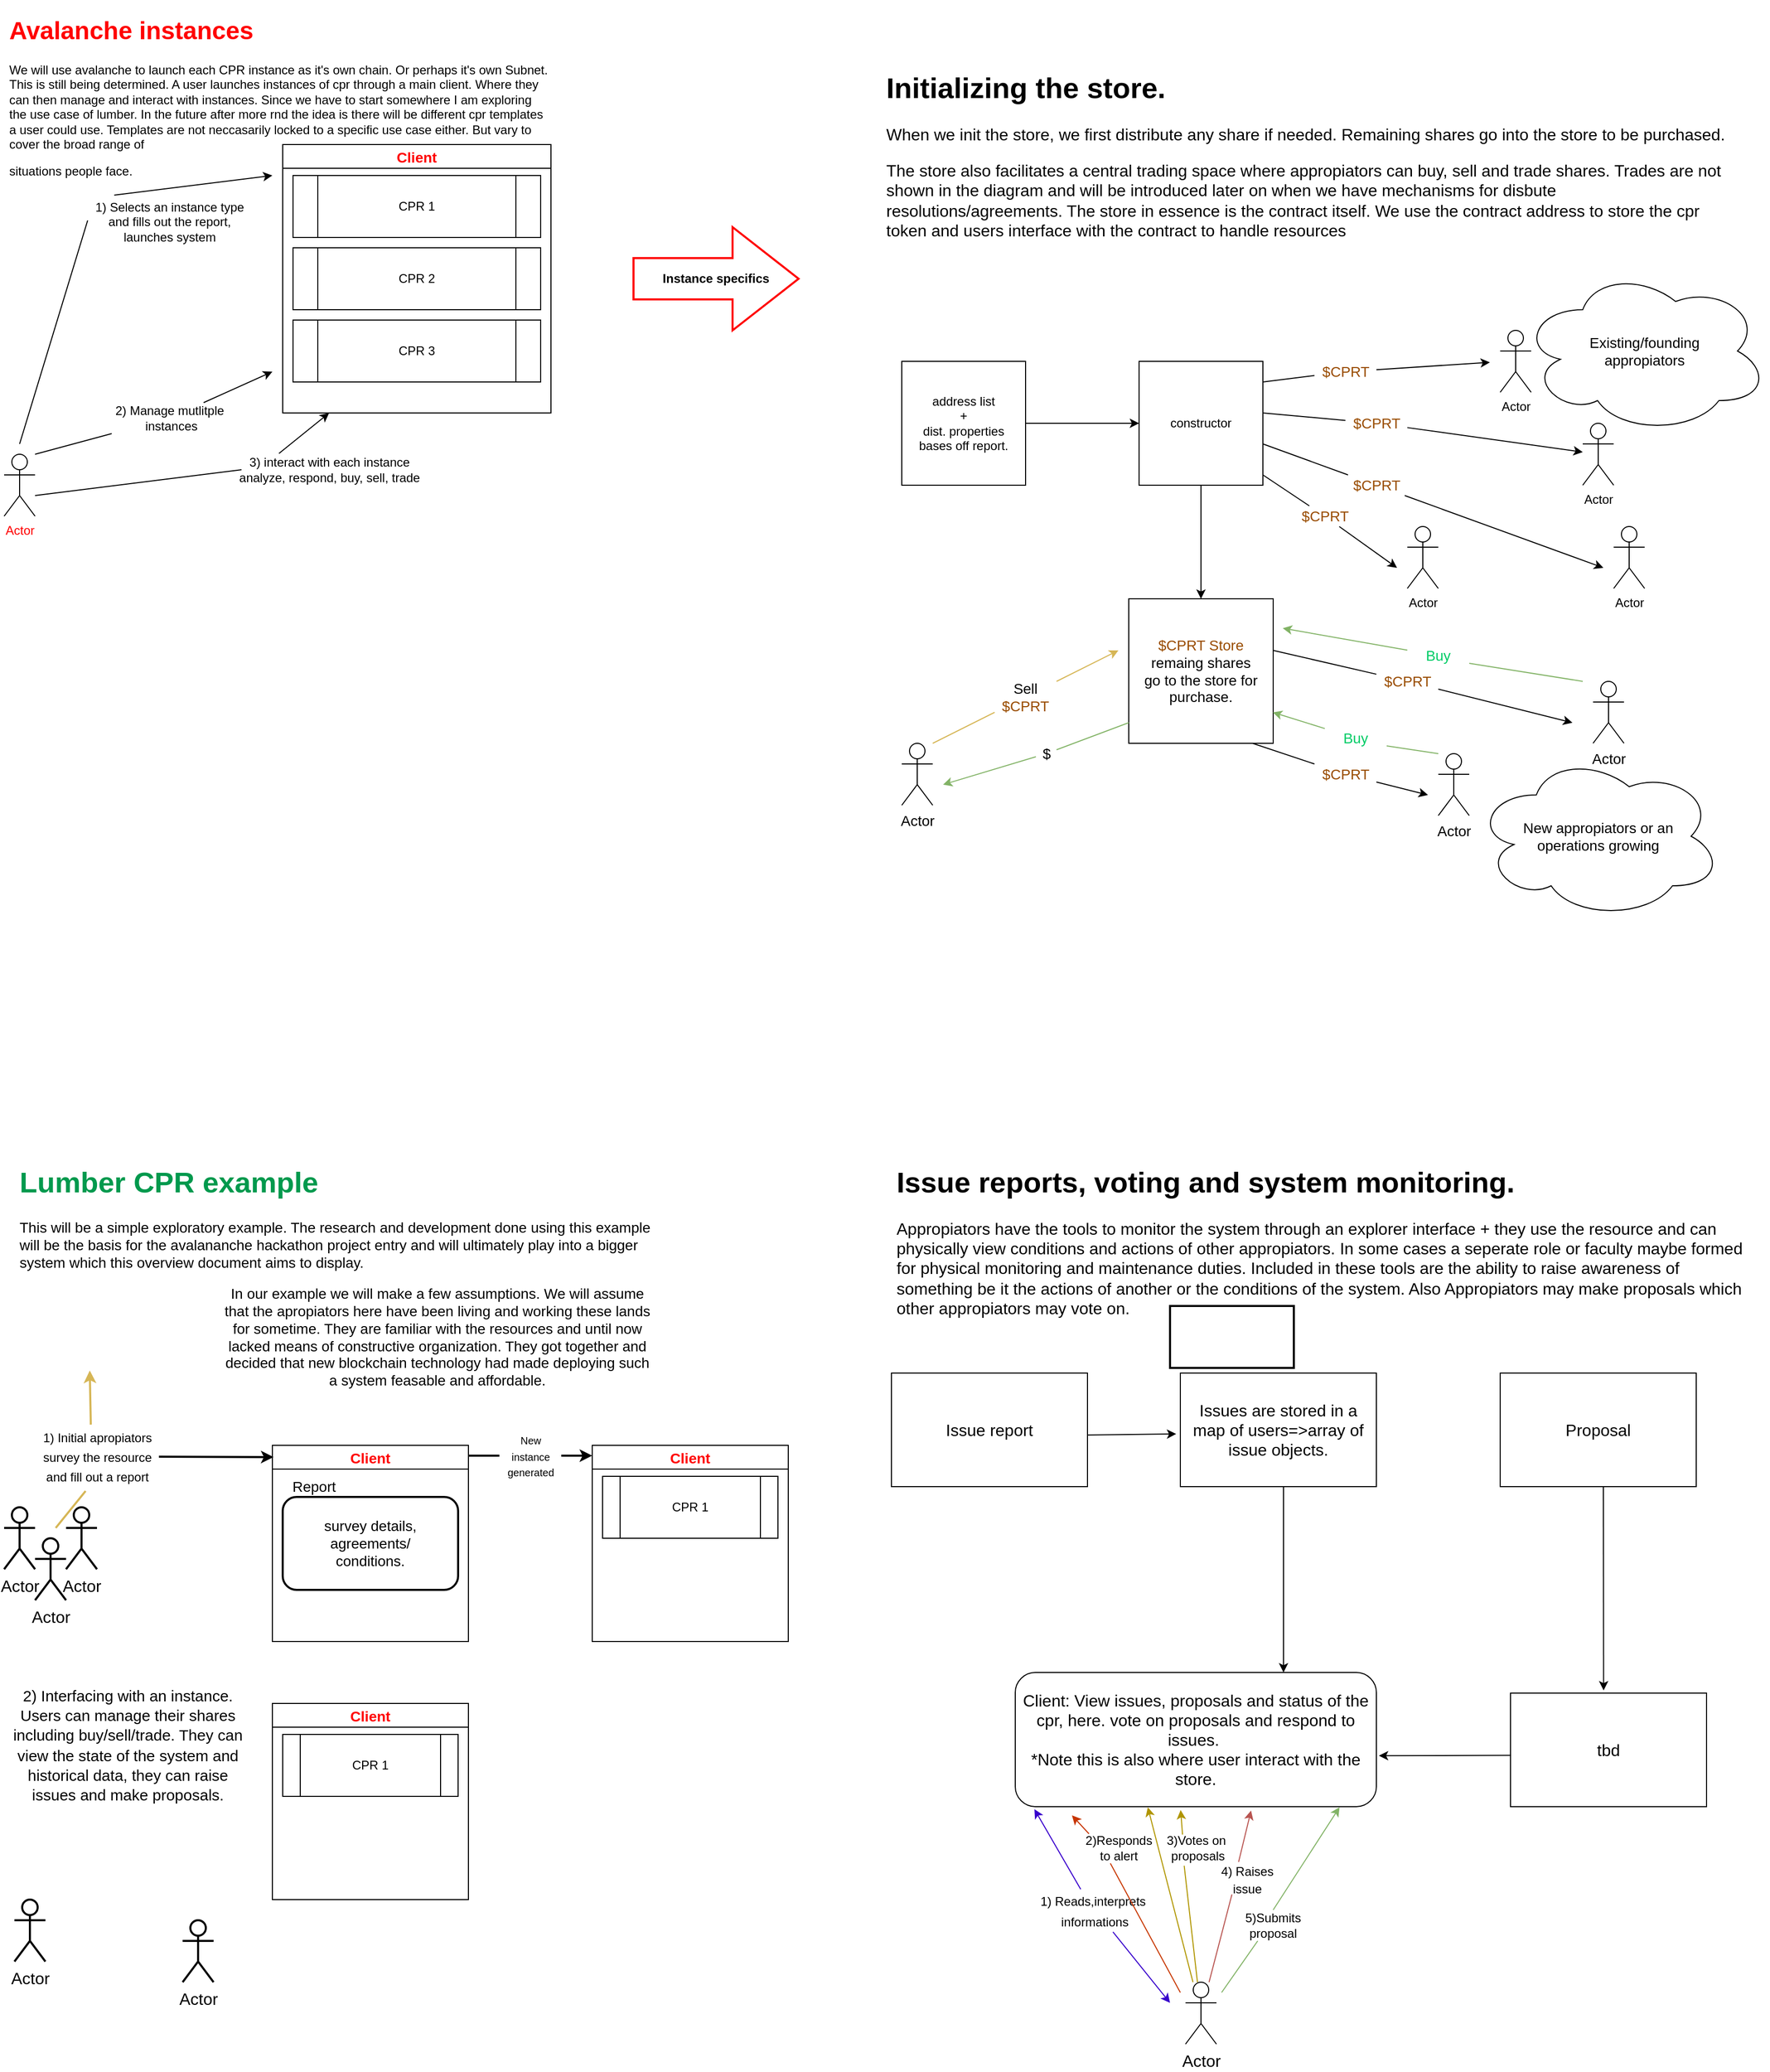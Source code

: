 <mxfile version="15.8.7" type="device"><diagram id="exAFxhypzzcHmvZ6YtCy" name="Page-1"><mxGraphModel dx="2738" dy="660" grid="1" gridSize="10" guides="1" tooltips="1" connect="1" arrows="1" fold="1" page="1" pageScale="1" pageWidth="850" pageHeight="1100" math="0" shadow="0"><root><mxCell id="0"/><mxCell id="1" parent="0"/><mxCell id="5GFInlzCNBSCASOxUeTE-1" value="address list&lt;br&gt;+&lt;br&gt;dist. properties&lt;br&gt;bases off report." style="whiteSpace=wrap;html=1;aspect=fixed;" vertex="1" parent="1"><mxGeometry x="20" y="350" width="120" height="120" as="geometry"/></mxCell><mxCell id="5GFInlzCNBSCASOxUeTE-4" value="constructor" style="whiteSpace=wrap;html=1;aspect=fixed;" vertex="1" parent="1"><mxGeometry x="250" y="350" width="120" height="120" as="geometry"/></mxCell><mxCell id="5GFInlzCNBSCASOxUeTE-5" value="Actor" style="shape=umlActor;verticalLabelPosition=bottom;verticalAlign=top;html=1;outlineConnect=0;" vertex="1" parent="1"><mxGeometry x="600" y="320" width="30" height="60" as="geometry"/></mxCell><mxCell id="5GFInlzCNBSCASOxUeTE-6" value="Actor" style="shape=umlActor;verticalLabelPosition=bottom;verticalAlign=top;html=1;outlineConnect=0;" vertex="1" parent="1"><mxGeometry x="710" y="510" width="30" height="60" as="geometry"/></mxCell><mxCell id="5GFInlzCNBSCASOxUeTE-7" value="Actor" style="shape=umlActor;verticalLabelPosition=bottom;verticalAlign=top;html=1;outlineConnect=0;" vertex="1" parent="1"><mxGeometry x="510" y="510" width="30" height="60" as="geometry"/></mxCell><mxCell id="5GFInlzCNBSCASOxUeTE-8" value="Actor" style="shape=umlActor;verticalLabelPosition=bottom;verticalAlign=top;html=1;outlineConnect=0;" vertex="1" parent="1"><mxGeometry x="680" y="410" width="30" height="60" as="geometry"/></mxCell><mxCell id="5GFInlzCNBSCASOxUeTE-9" value="" style="endArrow=classic;html=1;rounded=0;startArrow=none;" edge="1" parent="1" source="5GFInlzCNBSCASOxUeTE-13"><mxGeometry width="50" height="50" relative="1" as="geometry"><mxPoint x="370" y="370" as="sourcePoint"/><mxPoint x="590" y="350.968" as="targetPoint"/></mxGeometry></mxCell><mxCell id="5GFInlzCNBSCASOxUeTE-10" value="" style="endArrow=classic;html=1;rounded=0;startArrow=none;" edge="1" parent="1" source="5GFInlzCNBSCASOxUeTE-16" target="5GFInlzCNBSCASOxUeTE-8"><mxGeometry width="50" height="50" relative="1" as="geometry"><mxPoint x="370" y="400" as="sourcePoint"/><mxPoint x="420" y="350" as="targetPoint"/></mxGeometry></mxCell><mxCell id="5GFInlzCNBSCASOxUeTE-11" value="" style="endArrow=classic;html=1;rounded=0;startArrow=none;" edge="1" parent="1" source="5GFInlzCNBSCASOxUeTE-18"><mxGeometry width="50" height="50" relative="1" as="geometry"><mxPoint x="370" y="430" as="sourcePoint"/><mxPoint x="700" y="550" as="targetPoint"/></mxGeometry></mxCell><mxCell id="5GFInlzCNBSCASOxUeTE-12" value="" style="endArrow=classic;html=1;rounded=0;startArrow=none;" edge="1" parent="1" source="5GFInlzCNBSCASOxUeTE-20"><mxGeometry width="50" height="50" relative="1" as="geometry"><mxPoint x="370" y="460" as="sourcePoint"/><mxPoint x="500" y="550" as="targetPoint"/></mxGeometry></mxCell><mxCell id="5GFInlzCNBSCASOxUeTE-13" value="&lt;font style=&quot;font-size: 14px&quot; color=&quot;#994c00&quot;&gt;$CPRT&lt;/font&gt;" style="text;html=1;align=center;verticalAlign=middle;resizable=0;points=[];autosize=1;strokeColor=none;fillColor=none;" vertex="1" parent="1"><mxGeometry x="420" y="350" width="60" height="20" as="geometry"/></mxCell><mxCell id="5GFInlzCNBSCASOxUeTE-15" value="" style="endArrow=none;html=1;rounded=0;" edge="1" parent="1" target="5GFInlzCNBSCASOxUeTE-13"><mxGeometry width="50" height="50" relative="1" as="geometry"><mxPoint x="370" y="370" as="sourcePoint"/><mxPoint x="590" y="351.277" as="targetPoint"/></mxGeometry></mxCell><mxCell id="5GFInlzCNBSCASOxUeTE-16" value="&lt;font style=&quot;font-size: 14px&quot; color=&quot;#994c00&quot;&gt;$CPRT&lt;/font&gt;" style="text;html=1;align=center;verticalAlign=middle;resizable=0;points=[];autosize=1;strokeColor=none;fillColor=none;" vertex="1" parent="1"><mxGeometry x="450" y="400" width="60" height="20" as="geometry"/></mxCell><mxCell id="5GFInlzCNBSCASOxUeTE-17" value="" style="endArrow=none;html=1;rounded=0;" edge="1" parent="1" target="5GFInlzCNBSCASOxUeTE-16"><mxGeometry width="50" height="50" relative="1" as="geometry"><mxPoint x="370" y="400" as="sourcePoint"/><mxPoint x="680" y="438.154" as="targetPoint"/></mxGeometry></mxCell><mxCell id="5GFInlzCNBSCASOxUeTE-18" value="&lt;font style=&quot;font-size: 14px&quot; color=&quot;#994c00&quot;&gt;$CPRT&lt;/font&gt;" style="text;html=1;align=center;verticalAlign=middle;resizable=0;points=[];autosize=1;strokeColor=none;fillColor=none;" vertex="1" parent="1"><mxGeometry x="450" y="460" width="60" height="20" as="geometry"/></mxCell><mxCell id="5GFInlzCNBSCASOxUeTE-19" value="" style="endArrow=none;html=1;rounded=0;" edge="1" parent="1" target="5GFInlzCNBSCASOxUeTE-18"><mxGeometry width="50" height="50" relative="1" as="geometry"><mxPoint x="370" y="430" as="sourcePoint"/><mxPoint x="700" y="550" as="targetPoint"/></mxGeometry></mxCell><mxCell id="5GFInlzCNBSCASOxUeTE-20" value="&lt;font style=&quot;font-size: 14px&quot; color=&quot;#994c00&quot;&gt;$CPRT&lt;/font&gt;" style="text;html=1;align=center;verticalAlign=middle;resizable=0;points=[];autosize=1;strokeColor=none;fillColor=none;" vertex="1" parent="1"><mxGeometry x="400" y="490" width="60" height="20" as="geometry"/></mxCell><mxCell id="5GFInlzCNBSCASOxUeTE-21" value="" style="endArrow=none;html=1;rounded=0;" edge="1" parent="1" target="5GFInlzCNBSCASOxUeTE-20"><mxGeometry width="50" height="50" relative="1" as="geometry"><mxPoint x="370" y="460" as="sourcePoint"/><mxPoint x="500" y="550" as="targetPoint"/></mxGeometry></mxCell><mxCell id="5GFInlzCNBSCASOxUeTE-22" value="" style="endArrow=classic;html=1;rounded=0;fontSize=14;fontColor=#994C00;exitX=0.5;exitY=1;exitDx=0;exitDy=0;" edge="1" parent="1" source="5GFInlzCNBSCASOxUeTE-4"><mxGeometry width="50" height="50" relative="1" as="geometry"><mxPoint x="300" y="525" as="sourcePoint"/><mxPoint x="310" y="580" as="targetPoint"/></mxGeometry></mxCell><mxCell id="5GFInlzCNBSCASOxUeTE-23" value="$CPRT Store&lt;br&gt;&lt;font color=&quot;#000000&quot;&gt;remaing shares&lt;br&gt;go to the store for purchase.&lt;/font&gt;" style="whiteSpace=wrap;html=1;aspect=fixed;fontSize=14;fontColor=#994C00;" vertex="1" parent="1"><mxGeometry x="240" y="580" width="140" height="140" as="geometry"/></mxCell><mxCell id="5GFInlzCNBSCASOxUeTE-24" value="Actor" style="shape=umlActor;verticalLabelPosition=bottom;verticalAlign=top;html=1;outlineConnect=0;fontSize=14;fontColor=#000000;" vertex="1" parent="1"><mxGeometry x="540" y="730" width="30" height="60" as="geometry"/></mxCell><mxCell id="5GFInlzCNBSCASOxUeTE-25" value="Actor" style="shape=umlActor;verticalLabelPosition=bottom;verticalAlign=top;html=1;outlineConnect=0;fontSize=14;fontColor=#000000;" vertex="1" parent="1"><mxGeometry x="690" y="660" width="30" height="60" as="geometry"/></mxCell><mxCell id="5GFInlzCNBSCASOxUeTE-26" value="" style="endArrow=classic;html=1;rounded=0;fontSize=14;fontColor=#000000;entryX=1.066;entryY=0.204;entryDx=0;entryDy=0;entryPerimeter=0;fillColor=#d5e8d4;strokeColor=#82b366;startArrow=none;" edge="1" parent="1" source="5GFInlzCNBSCASOxUeTE-31" target="5GFInlzCNBSCASOxUeTE-23"><mxGeometry width="50" height="50" relative="1" as="geometry"><mxPoint x="680" y="660" as="sourcePoint"/><mxPoint x="530" y="640" as="targetPoint"/></mxGeometry></mxCell><mxCell id="5GFInlzCNBSCASOxUeTE-27" value="" style="endArrow=classic;html=1;rounded=0;fontSize=14;fontColor=#000000;entryX=1.066;entryY=0.204;entryDx=0;entryDy=0;entryPerimeter=0;fillColor=#d5e8d4;strokeColor=#82b366;startArrow=none;" edge="1" parent="1" source="5GFInlzCNBSCASOxUeTE-28"><mxGeometry width="50" height="50" relative="1" as="geometry"><mxPoint x="540" y="730" as="sourcePoint"/><mxPoint x="379.62" y="690" as="targetPoint"/></mxGeometry></mxCell><mxCell id="5GFInlzCNBSCASOxUeTE-28" value="&lt;font color=&quot;#00cc66&quot;&gt;Buy&lt;/font&gt;" style="text;html=1;strokeColor=none;fillColor=none;align=center;verticalAlign=middle;whiteSpace=wrap;rounded=0;fontSize=14;fontColor=#000000;" vertex="1" parent="1"><mxGeometry x="430" y="700" width="60" height="30" as="geometry"/></mxCell><mxCell id="5GFInlzCNBSCASOxUeTE-30" value="" style="endArrow=none;html=1;rounded=0;fontSize=14;fontColor=#000000;entryX=1;entryY=0.75;entryDx=0;entryDy=0;fillColor=#d5e8d4;strokeColor=#82b366;" edge="1" parent="1" target="5GFInlzCNBSCASOxUeTE-28"><mxGeometry width="50" height="50" relative="1" as="geometry"><mxPoint x="540" y="730" as="sourcePoint"/><mxPoint x="379.62" y="690" as="targetPoint"/></mxGeometry></mxCell><mxCell id="5GFInlzCNBSCASOxUeTE-31" value="&lt;font color=&quot;#00cc66&quot;&gt;Buy&lt;/font&gt;" style="text;html=1;strokeColor=none;fillColor=none;align=center;verticalAlign=middle;whiteSpace=wrap;rounded=0;fontSize=14;fontColor=#000000;" vertex="1" parent="1"><mxGeometry x="510" y="620" width="60" height="30" as="geometry"/></mxCell><mxCell id="5GFInlzCNBSCASOxUeTE-32" value="" style="endArrow=none;html=1;rounded=0;fontSize=14;fontColor=#000000;entryX=1;entryY=0.75;entryDx=0;entryDy=0;fillColor=#d5e8d4;strokeColor=#82b366;" edge="1" parent="1" target="5GFInlzCNBSCASOxUeTE-31"><mxGeometry width="50" height="50" relative="1" as="geometry"><mxPoint x="680" y="660" as="sourcePoint"/><mxPoint x="389.24" y="608.56" as="targetPoint"/></mxGeometry></mxCell><mxCell id="5GFInlzCNBSCASOxUeTE-33" value="" style="endArrow=classic;html=1;rounded=0;fontSize=14;fontColor=#00CC66;startArrow=none;" edge="1" parent="1" source="5GFInlzCNBSCASOxUeTE-35"><mxGeometry width="50" height="50" relative="1" as="geometry"><mxPoint x="380" y="630" as="sourcePoint"/><mxPoint x="670" y="700" as="targetPoint"/></mxGeometry></mxCell><mxCell id="5GFInlzCNBSCASOxUeTE-35" value="&lt;font style=&quot;font-size: 14px&quot; color=&quot;#994c00&quot;&gt;$CPRT&lt;/font&gt;" style="text;html=1;align=center;verticalAlign=middle;resizable=0;points=[];autosize=1;strokeColor=none;fillColor=none;" vertex="1" parent="1"><mxGeometry x="480" y="650" width="60" height="20" as="geometry"/></mxCell><mxCell id="5GFInlzCNBSCASOxUeTE-36" value="" style="endArrow=none;html=1;rounded=0;fontSize=14;fontColor=#00CC66;" edge="1" parent="1" target="5GFInlzCNBSCASOxUeTE-35"><mxGeometry width="50" height="50" relative="1" as="geometry"><mxPoint x="380" y="630" as="sourcePoint"/><mxPoint x="670" y="700" as="targetPoint"/></mxGeometry></mxCell><mxCell id="5GFInlzCNBSCASOxUeTE-37" value="" style="endArrow=classic;html=1;rounded=0;fontSize=14;fontColor=#00CC66;startArrow=none;" edge="1" parent="1" source="5GFInlzCNBSCASOxUeTE-38"><mxGeometry width="50" height="50" relative="1" as="geometry"><mxPoint x="360" y="720" as="sourcePoint"/><mxPoint x="530" y="770" as="targetPoint"/></mxGeometry></mxCell><mxCell id="5GFInlzCNBSCASOxUeTE-38" value="&lt;font style=&quot;font-size: 14px&quot; color=&quot;#994c00&quot;&gt;$CPRT&lt;/font&gt;" style="text;html=1;align=center;verticalAlign=middle;resizable=0;points=[];autosize=1;strokeColor=none;fillColor=none;" vertex="1" parent="1"><mxGeometry x="420" y="740" width="60" height="20" as="geometry"/></mxCell><mxCell id="5GFInlzCNBSCASOxUeTE-39" value="" style="endArrow=none;html=1;rounded=0;fontSize=14;fontColor=#00CC66;" edge="1" parent="1" target="5GFInlzCNBSCASOxUeTE-38"><mxGeometry width="50" height="50" relative="1" as="geometry"><mxPoint x="360" y="720" as="sourcePoint"/><mxPoint x="530" y="770" as="targetPoint"/></mxGeometry></mxCell><mxCell id="5GFInlzCNBSCASOxUeTE-40" value="&lt;font color=&quot;#000000&quot;&gt;Existing/founding &lt;br&gt;appropiators&lt;/font&gt;" style="ellipse;shape=cloud;whiteSpace=wrap;html=1;fontSize=14;fontColor=#00CC66;" vertex="1" parent="1"><mxGeometry x="620" y="260" width="240" height="160" as="geometry"/></mxCell><mxCell id="5GFInlzCNBSCASOxUeTE-41" value="&lt;font color=&quot;#000000&quot;&gt;New&amp;nbsp;appropiators or an&lt;br&gt;operations growing&lt;br&gt;&lt;/font&gt;" style="ellipse;shape=cloud;whiteSpace=wrap;html=1;fontSize=14;fontColor=#00CC66;" vertex="1" parent="1"><mxGeometry x="575" y="730" width="240" height="160" as="geometry"/></mxCell><mxCell id="5GFInlzCNBSCASOxUeTE-42" value="Actor" style="shape=umlActor;verticalLabelPosition=bottom;verticalAlign=top;html=1;outlineConnect=0;fontSize=14;fontColor=#000000;" vertex="1" parent="1"><mxGeometry x="20" y="720" width="30" height="60" as="geometry"/></mxCell><mxCell id="5GFInlzCNBSCASOxUeTE-43" value="" style="endArrow=classic;html=1;rounded=0;fontSize=14;fontColor=#000000;fillColor=#fff2cc;strokeColor=#d6b656;startArrow=none;" edge="1" parent="1" source="5GFInlzCNBSCASOxUeTE-44"><mxGeometry width="50" height="50" relative="1" as="geometry"><mxPoint x="50" y="720" as="sourcePoint"/><mxPoint x="230" y="630" as="targetPoint"/></mxGeometry></mxCell><mxCell id="5GFInlzCNBSCASOxUeTE-44" value="Sell&lt;br&gt;&lt;span style=&quot;color: rgb(153 , 76 , 0)&quot;&gt;$CPRT&lt;/span&gt;" style="text;html=1;strokeColor=none;fillColor=none;align=center;verticalAlign=middle;whiteSpace=wrap;rounded=0;fontSize=14;fontColor=#000000;" vertex="1" parent="1"><mxGeometry x="110" y="660" width="60" height="30" as="geometry"/></mxCell><mxCell id="5GFInlzCNBSCASOxUeTE-45" value="" style="endArrow=none;html=1;rounded=0;fontSize=14;fontColor=#000000;fillColor=#fff2cc;strokeColor=#d6b656;" edge="1" parent="1" target="5GFInlzCNBSCASOxUeTE-44"><mxGeometry width="50" height="50" relative="1" as="geometry"><mxPoint x="50" y="720" as="sourcePoint"/><mxPoint x="230" y="630" as="targetPoint"/></mxGeometry></mxCell><mxCell id="5GFInlzCNBSCASOxUeTE-46" value="" style="endArrow=classic;html=1;rounded=0;fontSize=14;fontColor=#000000;fillColor=#d5e8d4;strokeColor=#82b366;startArrow=none;" edge="1" parent="1" source="5GFInlzCNBSCASOxUeTE-47"><mxGeometry width="50" height="50" relative="1" as="geometry"><mxPoint x="240" y="700" as="sourcePoint"/><mxPoint x="60" y="760" as="targetPoint"/></mxGeometry></mxCell><mxCell id="5GFInlzCNBSCASOxUeTE-47" value="$" style="text;html=1;align=center;verticalAlign=middle;resizable=0;points=[];autosize=1;strokeColor=none;fillColor=none;fontSize=14;fontColor=#000000;" vertex="1" parent="1"><mxGeometry x="150" y="720" width="20" height="20" as="geometry"/></mxCell><mxCell id="5GFInlzCNBSCASOxUeTE-48" value="" style="endArrow=none;html=1;rounded=0;fontSize=14;fontColor=#000000;fillColor=#d5e8d4;strokeColor=#82b366;" edge="1" parent="1" target="5GFInlzCNBSCASOxUeTE-47"><mxGeometry width="50" height="50" relative="1" as="geometry"><mxPoint x="240" y="700" as="sourcePoint"/><mxPoint x="60" y="760" as="targetPoint"/></mxGeometry></mxCell><mxCell id="5GFInlzCNBSCASOxUeTE-49" value="&lt;h1&gt;Initializing the store.&lt;/h1&gt;&lt;p style=&quot;font-size: 16px&quot;&gt;When we init the store, we first distribute any share if needed. Remaining shares go into the store to be purchased.&lt;/p&gt;&lt;p style=&quot;font-size: 16px&quot;&gt;The store also facilitates a central trading space where appropiators can buy, sell and trade shares. Trades are not shown in the diagram and will be introduced later on when we have mechanisms for disbute resolutions/agreements. The store in essence is the contract itself. We use the contract address to store the cpr token and users interface with the contract to handle resources&lt;/p&gt;" style="text;html=1;strokeColor=none;fillColor=none;spacing=5;spacingTop=-20;whiteSpace=wrap;overflow=hidden;rounded=0;fontSize=14;fontColor=#000000;" vertex="1" parent="1"><mxGeometry y="60" width="830" height="210" as="geometry"/></mxCell><mxCell id="5GFInlzCNBSCASOxUeTE-50" value="&lt;h1&gt;Issue reports, voting and system monitoring.&lt;/h1&gt;&lt;p style=&quot;font-size: 16px&quot;&gt;Appropiators have the tools to monitor the system through an explorer interface + they use the resource and can physically view conditions and actions of other appropiators. In some cases a seperate role or faculty maybe formed for physical monitoring and maintenance duties. Included in these tools are the ability to raise awareness of something be it the actions of another or the conditions of the system. Also Appropiators may make proposals which other appropiators may vote on.&lt;/p&gt;" style="text;html=1;strokeColor=none;fillColor=none;spacing=5;spacingTop=-20;whiteSpace=wrap;overflow=hidden;rounded=0;fontSize=14;fontColor=#000000;" vertex="1" parent="1"><mxGeometry x="10" y="1120" width="830" height="210" as="geometry"/></mxCell><mxCell id="5GFInlzCNBSCASOxUeTE-52" value="Issue report" style="rounded=0;whiteSpace=wrap;html=1;fontSize=16;fontColor=#000000;" vertex="1" parent="1"><mxGeometry x="10" y="1330" width="190" height="110" as="geometry"/></mxCell><mxCell id="5GFInlzCNBSCASOxUeTE-54" value="Issues are stored in a map of users=&amp;gt;array of issue objects." style="rounded=0;whiteSpace=wrap;html=1;fontSize=16;fontColor=#000000;" vertex="1" parent="1"><mxGeometry x="290" y="1330" width="190" height="110" as="geometry"/></mxCell><mxCell id="5GFInlzCNBSCASOxUeTE-55" value="Client: View issues, proposals and status of the cpr, here. vote on proposals and respond to issues.&amp;nbsp;&lt;br&gt;*Note this is also where user interact with the store." style="rounded=1;whiteSpace=wrap;html=1;fontSize=16;fontColor=#000000;" vertex="1" parent="1"><mxGeometry x="130" y="1620" width="350" height="130" as="geometry"/></mxCell><mxCell id="5GFInlzCNBSCASOxUeTE-56" value="" style="endArrow=classic;html=1;rounded=0;fontSize=16;fontColor=#000000;" edge="1" parent="1"><mxGeometry width="50" height="50" relative="1" as="geometry"><mxPoint x="390" y="1440" as="sourcePoint"/><mxPoint x="390" y="1620" as="targetPoint"/></mxGeometry></mxCell><mxCell id="5GFInlzCNBSCASOxUeTE-58" value="Proposal" style="rounded=0;whiteSpace=wrap;html=1;fontSize=16;fontColor=#000000;" vertex="1" parent="1"><mxGeometry x="600" y="1330" width="190" height="110" as="geometry"/></mxCell><mxCell id="5GFInlzCNBSCASOxUeTE-60" value="tbd" style="rounded=0;whiteSpace=wrap;html=1;fontSize=16;fontColor=#000000;" vertex="1" parent="1"><mxGeometry x="610" y="1640" width="190" height="110" as="geometry"/></mxCell><mxCell id="5GFInlzCNBSCASOxUeTE-61" value="" style="endArrow=classic;html=1;rounded=0;fontSize=16;fontColor=#000000;exitX=0.003;exitY=0.548;exitDx=0;exitDy=0;entryX=1.007;entryY=0.62;entryDx=0;entryDy=0;entryPerimeter=0;exitPerimeter=0;" edge="1" parent="1" source="5GFInlzCNBSCASOxUeTE-60" target="5GFInlzCNBSCASOxUeTE-55"><mxGeometry width="50" height="50" relative="1" as="geometry"><mxPoint x="500" y="1690" as="sourcePoint"/><mxPoint x="550" y="1640" as="targetPoint"/></mxGeometry></mxCell><mxCell id="5GFInlzCNBSCASOxUeTE-62" value="" style="endArrow=classic;html=1;rounded=0;fontSize=16;fontColor=#000000;entryX=0.475;entryY=-0.024;entryDx=0;entryDy=0;entryPerimeter=0;" edge="1" parent="1" target="5GFInlzCNBSCASOxUeTE-60"><mxGeometry width="50" height="50" relative="1" as="geometry"><mxPoint x="700" y="1440" as="sourcePoint"/><mxPoint x="750" y="1390" as="targetPoint"/></mxGeometry></mxCell><mxCell id="5GFInlzCNBSCASOxUeTE-63" value="" style="endArrow=classic;html=1;rounded=0;fontSize=16;fontColor=#000000;entryX=-0.021;entryY=0.536;entryDx=0;entryDy=0;entryPerimeter=0;" edge="1" parent="1" target="5GFInlzCNBSCASOxUeTE-54"><mxGeometry width="50" height="50" relative="1" as="geometry"><mxPoint x="200" y="1390" as="sourcePoint"/><mxPoint x="250" y="1340" as="targetPoint"/></mxGeometry></mxCell><mxCell id="5GFInlzCNBSCASOxUeTE-64" value="Actor" style="shape=umlActor;verticalLabelPosition=bottom;verticalAlign=top;html=1;outlineConnect=0;fontSize=16;fontColor=#000000;" vertex="1" parent="1"><mxGeometry x="295" y="1920" width="30" height="60" as="geometry"/></mxCell><mxCell id="5GFInlzCNBSCASOxUeTE-66" value="" style="endArrow=classic;html=1;rounded=0;fontSize=16;fontColor=#000000;entryX=0.157;entryY=1.065;entryDx=0;entryDy=0;entryPerimeter=0;fillColor=#fa6800;strokeColor=#C73500;startArrow=none;exitX=0.143;exitY=0.041;exitDx=0;exitDy=0;exitPerimeter=0;" edge="1" parent="1" source="5GFInlzCNBSCASOxUeTE-70" target="5GFInlzCNBSCASOxUeTE-55"><mxGeometry width="50" height="50" relative="1" as="geometry"><mxPoint x="278" y="1770" as="sourcePoint"/><mxPoint x="340" y="1880" as="targetPoint"/></mxGeometry></mxCell><mxCell id="5GFInlzCNBSCASOxUeTE-67" value="" style="endArrow=classic;startArrow=none;html=1;rounded=0;fontSize=16;fontColor=#000000;entryX=0.053;entryY=1.019;entryDx=0;entryDy=0;entryPerimeter=0;fillColor=#6a00ff;strokeColor=#3700CC;" edge="1" parent="1" source="5GFInlzCNBSCASOxUeTE-68" target="5GFInlzCNBSCASOxUeTE-55"><mxGeometry width="50" height="50" relative="1" as="geometry"><mxPoint x="280" y="1940" as="sourcePoint"/><mxPoint x="150" y="1770" as="targetPoint"/></mxGeometry></mxCell><mxCell id="5GFInlzCNBSCASOxUeTE-68" value="&lt;font style=&quot;font-size: 12px&quot;&gt;1) Reads,interprets&lt;br&gt;&amp;nbsp;informations&lt;/font&gt;" style="text;html=1;align=center;verticalAlign=middle;resizable=0;points=[];autosize=1;strokeColor=none;fillColor=none;fontSize=16;fontColor=#000000;" vertex="1" parent="1"><mxGeometry x="145" y="1830" width="120" height="40" as="geometry"/></mxCell><mxCell id="5GFInlzCNBSCASOxUeTE-69" value="" style="endArrow=none;startArrow=classic;html=1;rounded=0;fontSize=16;fontColor=#000000;entryX=0.664;entryY=1.034;entryDx=0;entryDy=0;entryPerimeter=0;fillColor=#6a00ff;strokeColor=#3700CC;" edge="1" parent="1" target="5GFInlzCNBSCASOxUeTE-68"><mxGeometry width="50" height="50" relative="1" as="geometry"><mxPoint x="280" y="1940" as="sourcePoint"/><mxPoint x="148.55" y="1752.47" as="targetPoint"/></mxGeometry></mxCell><mxCell id="5GFInlzCNBSCASOxUeTE-70" value="2)Responds&lt;br&gt;to alert" style="text;html=1;align=center;verticalAlign=middle;resizable=0;points=[];autosize=1;strokeColor=none;fillColor=none;fontSize=12;fontColor=#000000;" vertex="1" parent="1"><mxGeometry x="190" y="1775" width="80" height="30" as="geometry"/></mxCell><mxCell id="5GFInlzCNBSCASOxUeTE-71" value="" style="endArrow=none;html=1;rounded=0;fontSize=16;fontColor=#000000;entryX=0.402;entryY=0.997;entryDx=0;entryDy=0;entryPerimeter=0;fillColor=#fa6800;strokeColor=#C73500;" edge="1" parent="1" target="5GFInlzCNBSCASOxUeTE-70"><mxGeometry width="50" height="50" relative="1" as="geometry"><mxPoint x="290" y="1930" as="sourcePoint"/><mxPoint x="278.4" y="1753.51" as="targetPoint"/></mxGeometry></mxCell><mxCell id="5GFInlzCNBSCASOxUeTE-72" value="" style="endArrow=classic;html=1;rounded=0;fontSize=12;fontColor=#000000;entryX=0.367;entryY=1.004;entryDx=0;entryDy=0;entryPerimeter=0;fillColor=#e3c800;strokeColor=#B09500;" edge="1" parent="1" source="5GFInlzCNBSCASOxUeTE-64" target="5GFInlzCNBSCASOxUeTE-55"><mxGeometry width="50" height="50" relative="1" as="geometry"><mxPoint x="320" y="1920" as="sourcePoint"/><mxPoint x="370" y="1870" as="targetPoint"/></mxGeometry></mxCell><mxCell id="5GFInlzCNBSCASOxUeTE-73" value="" style="endArrow=classic;html=1;rounded=0;fontSize=12;fontColor=#000000;entryX=0.458;entryY=1.025;entryDx=0;entryDy=0;entryPerimeter=0;fillColor=#e3c800;strokeColor=#B09500;startArrow=none;exitX=0.316;exitY=0.069;exitDx=0;exitDy=0;exitPerimeter=0;" edge="1" parent="1" source="5GFInlzCNBSCASOxUeTE-74" target="5GFInlzCNBSCASOxUeTE-55"><mxGeometry width="50" height="50" relative="1" as="geometry"><mxPoint x="341.1" y="1932.27" as="sourcePoint"/><mxPoint x="380.0" y="1767.73" as="targetPoint"/></mxGeometry></mxCell><mxCell id="5GFInlzCNBSCASOxUeTE-74" value="3)Votes on&lt;br&gt;&amp;nbsp;proposals" style="text;html=1;align=center;verticalAlign=middle;resizable=0;points=[];autosize=1;strokeColor=none;fillColor=none;fontSize=12;fontColor=#000000;" vertex="1" parent="1"><mxGeometry x="270" y="1775" width="70" height="30" as="geometry"/></mxCell><mxCell id="5GFInlzCNBSCASOxUeTE-75" value="" style="endArrow=none;html=1;rounded=0;fontSize=12;fontColor=#000000;entryX=0.339;entryY=1.073;entryDx=0;entryDy=0;entryPerimeter=0;fillColor=#e3c800;strokeColor=#B09500;" edge="1" parent="1" source="5GFInlzCNBSCASOxUeTE-64" target="5GFInlzCNBSCASOxUeTE-74"><mxGeometry width="50" height="50" relative="1" as="geometry"><mxPoint x="322.67" y="1920" as="sourcePoint"/><mxPoint x="391.45" y="1757.15" as="targetPoint"/></mxGeometry></mxCell><mxCell id="5GFInlzCNBSCASOxUeTE-79" value="&lt;h1&gt;&lt;font color=&quot;#ff0000&quot;&gt;Avalanche instances&lt;/font&gt;&lt;/h1&gt;&lt;p&gt;We will use avalanche to launch each CPR instance as it's own chain. Or perhaps it's own Subnet. This is still being determined. A user launches instances of cpr through a main client. Where they can then manage and interact with instances. Since we have to start somewhere I am exploring the use case of lumber. In the future after more rnd the idea is there will be different cpr templates a user could use. Templates are not neccasarily locked to a specific use case either. But vary to cover the broad range of&amp;nbsp;&lt;/p&gt;&lt;p&gt;situations&amp;nbsp;&lt;span&gt;people face.&lt;/span&gt;&lt;/p&gt;" style="text;html=1;strokeColor=none;fillColor=none;spacing=5;spacingTop=-20;whiteSpace=wrap;overflow=hidden;rounded=0;fontSize=12;fontColor=#000000;" vertex="1" parent="1"><mxGeometry x="-850" y="10" width="530" height="170" as="geometry"/></mxCell><mxCell id="5GFInlzCNBSCASOxUeTE-80" value="Client" style="swimlane;fontSize=14;fontColor=#FF0000;labelBorderColor=none;" vertex="1" parent="1"><mxGeometry x="-580" y="140" width="260" height="260" as="geometry"/></mxCell><mxCell id="5GFInlzCNBSCASOxUeTE-89" value="CPR 1" style="shape=process;whiteSpace=wrap;html=1;backgroundOutline=1;fontSize=12;fontColor=#000000;" vertex="1" parent="5GFInlzCNBSCASOxUeTE-80"><mxGeometry x="10" y="30" width="240" height="60" as="geometry"/></mxCell><mxCell id="5GFInlzCNBSCASOxUeTE-90" value="CPR 2" style="shape=process;whiteSpace=wrap;html=1;backgroundOutline=1;fontSize=12;fontColor=#000000;" vertex="1" parent="5GFInlzCNBSCASOxUeTE-80"><mxGeometry x="10" y="100" width="240" height="60" as="geometry"/></mxCell><mxCell id="5GFInlzCNBSCASOxUeTE-91" value="CPR 3" style="shape=process;whiteSpace=wrap;html=1;backgroundOutline=1;fontSize=12;fontColor=#000000;" vertex="1" parent="5GFInlzCNBSCASOxUeTE-80"><mxGeometry x="10" y="170" width="240" height="60" as="geometry"/></mxCell><mxCell id="5GFInlzCNBSCASOxUeTE-84" value="" style="endArrow=classic;html=1;rounded=0;fontSize=12;fontColor=#FF0000;startArrow=none;exitX=0.167;exitY=-0.019;exitDx=0;exitDy=0;exitPerimeter=0;" edge="1" parent="1" source="5GFInlzCNBSCASOxUeTE-87"><mxGeometry width="50" height="50" relative="1" as="geometry"><mxPoint x="-820" y="255" as="sourcePoint"/><mxPoint x="-590" y="170" as="targetPoint"/></mxGeometry></mxCell><mxCell id="5GFInlzCNBSCASOxUeTE-81" value="Actor" style="shape=umlActor;verticalLabelPosition=bottom;verticalAlign=top;html=1;outlineConnect=0;fontSize=12;fontColor=#FF0000;" vertex="1" parent="1"><mxGeometry x="-850" y="440" width="30" height="60" as="geometry"/></mxCell><mxCell id="5GFInlzCNBSCASOxUeTE-87" value="&lt;font color=&quot;#000000&quot;&gt;1) Selects an instance type&lt;br&gt;and fills out the report,&lt;br&gt;launches system&lt;br&gt;&lt;/font&gt;" style="text;html=1;align=center;verticalAlign=middle;resizable=0;points=[];autosize=1;strokeColor=none;fillColor=none;fontSize=12;fontColor=#FF0000;" vertex="1" parent="1"><mxGeometry x="-770" y="190" width="160" height="50" as="geometry"/></mxCell><mxCell id="5GFInlzCNBSCASOxUeTE-88" value="" style="endArrow=none;html=1;rounded=0;fontSize=12;fontColor=#FF0000;startArrow=none;entryX=0.006;entryY=0.47;entryDx=0;entryDy=0;entryPerimeter=0;" edge="1" parent="1" target="5GFInlzCNBSCASOxUeTE-87"><mxGeometry width="50" height="50" relative="1" as="geometry"><mxPoint x="-835" y="430" as="sourcePoint"/><mxPoint x="-590" y="170" as="targetPoint"/></mxGeometry></mxCell><mxCell id="5GFInlzCNBSCASOxUeTE-94" value="&lt;b&gt;Instance specifics&lt;/b&gt;" style="shape=singleArrow;whiteSpace=wrap;html=1;arrowWidth=0.4;arrowSize=0.4;fontSize=12;labelBorderColor=none;strokeColor=#FF0000;strokeWidth=2;" vertex="1" parent="1"><mxGeometry x="-240" y="220" width="160" height="100" as="geometry"/></mxCell><mxCell id="5GFInlzCNBSCASOxUeTE-95" value="" style="endArrow=classic;html=1;rounded=0;fontSize=12;fontColor=#000000;startArrow=none;" edge="1" parent="1" source="5GFInlzCNBSCASOxUeTE-96"><mxGeometry width="50" height="50" relative="1" as="geometry"><mxPoint x="-820" y="440" as="sourcePoint"/><mxPoint x="-590" y="360" as="targetPoint"/></mxGeometry></mxCell><mxCell id="5GFInlzCNBSCASOxUeTE-96" value="2) Manage mutlitple&lt;br&gt;&amp;nbsp;instances" style="text;html=1;align=center;verticalAlign=middle;resizable=0;points=[];autosize=1;strokeColor=none;fillColor=none;fontSize=12;fontColor=#000000;" vertex="1" parent="1"><mxGeometry x="-750" y="390" width="120" height="30" as="geometry"/></mxCell><mxCell id="5GFInlzCNBSCASOxUeTE-97" value="" style="endArrow=none;html=1;rounded=0;fontSize=12;fontColor=#000000;" edge="1" parent="1" target="5GFInlzCNBSCASOxUeTE-96"><mxGeometry width="50" height="50" relative="1" as="geometry"><mxPoint x="-820" y="440" as="sourcePoint"/><mxPoint x="-590" y="360" as="targetPoint"/></mxGeometry></mxCell><mxCell id="5GFInlzCNBSCASOxUeTE-99" value="" style="endArrow=classic;html=1;rounded=0;fontSize=12;fontColor=#000000;startArrow=none;exitX=0.244;exitY=-0.025;exitDx=0;exitDy=0;exitPerimeter=0;" edge="1" parent="1" source="5GFInlzCNBSCASOxUeTE-98"><mxGeometry width="50" height="50" relative="1" as="geometry"><mxPoint x="-820" y="480" as="sourcePoint"/><mxPoint x="-535" y="400" as="targetPoint"/></mxGeometry></mxCell><mxCell id="5GFInlzCNBSCASOxUeTE-98" value="3) interact with each instance&lt;br&gt;analyze, respond, buy, sell, trade" style="text;html=1;align=center;verticalAlign=middle;resizable=0;points=[];autosize=1;strokeColor=none;fillColor=none;fontSize=12;fontColor=#000000;" vertex="1" parent="1"><mxGeometry x="-630" y="440" width="190" height="30" as="geometry"/></mxCell><mxCell id="5GFInlzCNBSCASOxUeTE-100" value="" style="endArrow=none;html=1;rounded=0;fontSize=12;fontColor=#000000;entryX=0.053;entryY=0.5;entryDx=0;entryDy=0;entryPerimeter=0;" edge="1" parent="1" target="5GFInlzCNBSCASOxUeTE-98"><mxGeometry width="50" height="50" relative="1" as="geometry"><mxPoint x="-820" y="480" as="sourcePoint"/><mxPoint x="-450" y="400" as="targetPoint"/></mxGeometry></mxCell><mxCell id="5GFInlzCNBSCASOxUeTE-101" value="" style="endArrow=classic;html=1;rounded=0;fontSize=12;fontColor=#000000;entryX=0;entryY=0.5;entryDx=0;entryDy=0;" edge="1" parent="1" target="5GFInlzCNBSCASOxUeTE-4"><mxGeometry width="50" height="50" relative="1" as="geometry"><mxPoint x="140" y="410" as="sourcePoint"/><mxPoint x="190" y="360" as="targetPoint"/></mxGeometry></mxCell><mxCell id="5GFInlzCNBSCASOxUeTE-104" value="&lt;h1&gt;Lumber CPR example&lt;/h1&gt;&lt;p&gt;&lt;font color=&quot;#000000&quot;&gt;This will be a simple exploratory example. The research and development done using this example will be the basis for the avalananche hackathon project entry and will ultimately play into a bigger system which this overview document aims to display.&lt;/font&gt;&lt;/p&gt;" style="text;html=1;strokeColor=none;fillColor=none;spacing=5;spacingTop=-20;whiteSpace=wrap;overflow=hidden;rounded=0;labelBorderColor=none;fontSize=14;fontColor=#00994D;" vertex="1" parent="1"><mxGeometry x="-840" y="1120" width="640" height="120" as="geometry"/></mxCell><mxCell id="5GFInlzCNBSCASOxUeTE-107" value="" style="shape=image;verticalLabelPosition=bottom;labelBackgroundColor=#ffffff;verticalAlign=top;aspect=fixed;imageAspect=0;image=https://www.pikpng.com/pngl/m/8-87805_tree-of-life-terraria-game-clipart.png;" vertex="1" parent="1"><mxGeometry x="-773" y="1308.89" width="63" height="70" as="geometry"/></mxCell><mxCell id="5GFInlzCNBSCASOxUeTE-108" value="" style="shape=image;verticalLabelPosition=bottom;labelBackgroundColor=#ffffff;verticalAlign=top;aspect=fixed;imageAspect=0;image=https://www.pikpng.com/pngl/m/8-87805_tree-of-life-terraria-game-clipart.png;" vertex="1" parent="1"><mxGeometry x="-710" y="1300" width="63" height="70" as="geometry"/></mxCell><mxCell id="5GFInlzCNBSCASOxUeTE-109" value="" style="shape=image;verticalLabelPosition=bottom;labelBackgroundColor=#ffffff;verticalAlign=top;aspect=fixed;imageAspect=0;image=https://www.pikpng.com/pngl/m/8-87805_tree-of-life-terraria-game-clipart.png;" vertex="1" parent="1"><mxGeometry x="-830" y="1310" width="63" height="70" as="geometry"/></mxCell><mxCell id="5GFInlzCNBSCASOxUeTE-110" value="" style="shape=image;verticalLabelPosition=bottom;labelBackgroundColor=#ffffff;verticalAlign=top;aspect=fixed;imageAspect=0;image=https://www.pikpng.com/pngl/m/8-87805_tree-of-life-terraria-game-clipart.png;" vertex="1" parent="1"><mxGeometry x="-790" y="1250" width="53" height="58.89" as="geometry"/></mxCell><mxCell id="5GFInlzCNBSCASOxUeTE-111" value="" style="shape=image;verticalLabelPosition=bottom;labelBackgroundColor=#ffffff;verticalAlign=top;aspect=fixed;imageAspect=0;image=https://www.pikpng.com/pngl/m/8-87805_tree-of-life-terraria-game-clipart.png;" vertex="1" parent="1"><mxGeometry x="-840" y="1254.44" width="50" height="55.56" as="geometry"/></mxCell><mxCell id="5GFInlzCNBSCASOxUeTE-112" value="" style="shape=image;verticalLabelPosition=bottom;labelBackgroundColor=#ffffff;verticalAlign=top;aspect=fixed;imageAspect=0;image=https://www.pikpng.com/pngl/m/8-87805_tree-of-life-terraria-game-clipart.png;" vertex="1" parent="1"><mxGeometry x="-737" y="1240" width="54" height="60" as="geometry"/></mxCell><mxCell id="5GFInlzCNBSCASOxUeTE-114" value="Actor" style="shape=umlActor;verticalLabelPosition=bottom;verticalAlign=top;html=1;outlineConnect=0;labelBorderColor=none;fontSize=16;fontColor=#000000;strokeColor=#000000;strokeWidth=2;" vertex="1" parent="1"><mxGeometry x="-850" y="1460" width="30" height="60" as="geometry"/></mxCell><mxCell id="5GFInlzCNBSCASOxUeTE-115" value="Actor" style="shape=umlActor;verticalLabelPosition=bottom;verticalAlign=top;html=1;outlineConnect=0;labelBorderColor=none;fontSize=16;fontColor=#000000;strokeColor=#000000;strokeWidth=2;" vertex="1" parent="1"><mxGeometry x="-820" y="1490" width="30" height="60" as="geometry"/></mxCell><mxCell id="5GFInlzCNBSCASOxUeTE-116" value="Actor" style="shape=umlActor;verticalLabelPosition=bottom;verticalAlign=top;html=1;outlineConnect=0;labelBorderColor=none;fontSize=16;fontColor=#000000;strokeColor=#000000;strokeWidth=2;" vertex="1" parent="1"><mxGeometry x="-790" y="1460" width="30" height="60" as="geometry"/></mxCell><mxCell id="5GFInlzCNBSCASOxUeTE-118" value="" style="endArrow=classic;html=1;rounded=0;fontSize=16;fontColor=#000000;strokeWidth=2;entryX=1;entryY=0.25;entryDx=0;entryDy=0;fillColor=#fff2cc;strokeColor=#d6b656;startArrow=none;exitX=0.45;exitY=-0.001;exitDx=0;exitDy=0;exitPerimeter=0;" edge="1" parent="1" source="5GFInlzCNBSCASOxUeTE-119" target="5GFInlzCNBSCASOxUeTE-109"><mxGeometry width="50" height="50" relative="1" as="geometry"><mxPoint x="-800" y="1480" as="sourcePoint"/><mxPoint x="-750" y="1430" as="targetPoint"/></mxGeometry></mxCell><mxCell id="5GFInlzCNBSCASOxUeTE-119" value="&lt;span style=&quot;font-size: 12px&quot;&gt;1) Initial apropiators&lt;/span&gt;&lt;br style=&quot;font-size: 12px&quot;&gt;&lt;span style=&quot;font-size: 12px&quot;&gt;survey the resource&lt;/span&gt;&lt;br style=&quot;font-size: 12px&quot;&gt;&lt;span style=&quot;font-size: 12px&quot;&gt;and fill out a report&lt;/span&gt;" style="text;html=1;align=center;verticalAlign=middle;resizable=0;points=[];autosize=1;strokeColor=none;fillColor=none;fontSize=16;fontColor=#000000;" vertex="1" parent="1"><mxGeometry x="-820" y="1380" width="120" height="60" as="geometry"/></mxCell><mxCell id="5GFInlzCNBSCASOxUeTE-120" value="" style="endArrow=none;html=1;rounded=0;fontSize=16;fontColor=#000000;strokeWidth=2;entryX=0.408;entryY=1.071;entryDx=0;entryDy=0;fillColor=#fff2cc;strokeColor=#d6b656;entryPerimeter=0;" edge="1" parent="1" target="5GFInlzCNBSCASOxUeTE-119"><mxGeometry width="50" height="50" relative="1" as="geometry"><mxPoint x="-800" y="1480" as="sourcePoint"/><mxPoint x="-767" y="1327.5" as="targetPoint"/></mxGeometry></mxCell><mxCell id="5GFInlzCNBSCASOxUeTE-121" value="&lt;font style=&quot;font-size: 14px&quot;&gt;In our example we will make a few assumptions. We will assume that the apropiators here have been living and working these lands for sometime. They are familiar with the resources and until now lacked means of constructive organization. They got together and decided that new blockchain technology had made deploying such a system feasable and affordable.&lt;/font&gt;&lt;br&gt;" style="text;html=1;strokeColor=none;fillColor=none;align=center;verticalAlign=middle;whiteSpace=wrap;rounded=0;labelBorderColor=none;fontSize=12;fontColor=#000000;" vertex="1" parent="1"><mxGeometry x="-640" y="1190" width="420" height="210" as="geometry"/></mxCell><mxCell id="5GFInlzCNBSCASOxUeTE-126" value="Client" style="swimlane;fontSize=14;fontColor=#FF0000;labelBorderColor=none;" vertex="1" parent="1"><mxGeometry x="-280" y="1400" width="190" height="190" as="geometry"/></mxCell><mxCell id="5GFInlzCNBSCASOxUeTE-127" value="CPR 1" style="shape=process;whiteSpace=wrap;html=1;backgroundOutline=1;fontSize=12;fontColor=#000000;" vertex="1" parent="5GFInlzCNBSCASOxUeTE-126"><mxGeometry x="10" y="30" width="170" height="60" as="geometry"/></mxCell><mxCell id="5GFInlzCNBSCASOxUeTE-128" value="Client" style="swimlane;fontSize=14;fontColor=#FF0000;labelBorderColor=none;" vertex="1" parent="1"><mxGeometry x="-590" y="1400" width="190" height="190" as="geometry"/></mxCell><mxCell id="5GFInlzCNBSCASOxUeTE-130" value="survey details,&lt;br&gt;agreements/&lt;br&gt;conditions." style="rounded=1;whiteSpace=wrap;html=1;labelBorderColor=none;fontSize=14;fontColor=#000000;strokeColor=#000000;strokeWidth=2;" vertex="1" parent="5GFInlzCNBSCASOxUeTE-128"><mxGeometry x="10" y="50" width="170" height="90" as="geometry"/></mxCell><mxCell id="5GFInlzCNBSCASOxUeTE-131" value="Report" style="text;html=1;align=center;verticalAlign=middle;resizable=0;points=[];autosize=1;strokeColor=none;fillColor=none;fontSize=14;fontColor=#000000;" vertex="1" parent="5GFInlzCNBSCASOxUeTE-128"><mxGeometry x="10" y="30" width="60" height="20" as="geometry"/></mxCell><mxCell id="5GFInlzCNBSCASOxUeTE-133" value="" style="endArrow=classic;html=1;rounded=0;fontSize=14;fontColor=#000000;strokeWidth=2;entryX=0.006;entryY=0.06;entryDx=0;entryDy=0;entryPerimeter=0;" edge="1" parent="1" target="5GFInlzCNBSCASOxUeTE-128"><mxGeometry width="50" height="50" relative="1" as="geometry"><mxPoint x="-700" y="1411" as="sourcePoint"/><mxPoint x="-653.5" y="1360" as="targetPoint"/></mxGeometry></mxCell><mxCell id="5GFInlzCNBSCASOxUeTE-136" value="" style="endArrow=classic;html=1;rounded=0;fontSize=13;fontColor=#000000;strokeWidth=2;startArrow=none;" edge="1" parent="1" source="5GFInlzCNBSCASOxUeTE-137"><mxGeometry width="50" height="50" relative="1" as="geometry"><mxPoint x="-400" y="1410" as="sourcePoint"/><mxPoint x="-280" y="1410" as="targetPoint"/></mxGeometry></mxCell><mxCell id="5GFInlzCNBSCASOxUeTE-137" value="&lt;font style=&quot;font-size: 10px&quot;&gt;New&lt;br&gt;instance&lt;br&gt;generated&lt;br&gt;&lt;/font&gt;" style="text;html=1;align=center;verticalAlign=middle;resizable=0;points=[];autosize=1;strokeColor=none;fillColor=none;fontSize=13;fontColor=#000000;" vertex="1" parent="1"><mxGeometry x="-370" y="1380" width="60" height="60" as="geometry"/></mxCell><mxCell id="5GFInlzCNBSCASOxUeTE-138" value="" style="endArrow=none;html=1;rounded=0;fontSize=13;fontColor=#000000;strokeWidth=2;" edge="1" parent="1" target="5GFInlzCNBSCASOxUeTE-137"><mxGeometry width="50" height="50" relative="1" as="geometry"><mxPoint x="-400" y="1410" as="sourcePoint"/><mxPoint x="-280" y="1410" as="targetPoint"/></mxGeometry></mxCell><mxCell id="5GFInlzCNBSCASOxUeTE-139" value="Client" style="swimlane;fontSize=14;fontColor=#FF0000;labelBorderColor=none;" vertex="1" parent="1"><mxGeometry x="-590" y="1650" width="190" height="190" as="geometry"/></mxCell><mxCell id="5GFInlzCNBSCASOxUeTE-140" value="CPR 1" style="shape=process;whiteSpace=wrap;html=1;backgroundOutline=1;fontSize=12;fontColor=#000000;" vertex="1" parent="5GFInlzCNBSCASOxUeTE-139"><mxGeometry x="10" y="30" width="170" height="60" as="geometry"/></mxCell><mxCell id="5GFInlzCNBSCASOxUeTE-141" value="Actor" style="shape=umlActor;verticalLabelPosition=bottom;verticalAlign=top;html=1;outlineConnect=0;labelBorderColor=none;fontSize=16;fontColor=#000000;strokeColor=#000000;strokeWidth=2;" vertex="1" parent="1"><mxGeometry x="-840" y="1840" width="30" height="60" as="geometry"/></mxCell><mxCell id="5GFInlzCNBSCASOxUeTE-142" value="Actor" style="shape=umlActor;verticalLabelPosition=bottom;verticalAlign=top;html=1;outlineConnect=0;labelBorderColor=none;fontSize=16;fontColor=#000000;strokeColor=#000000;strokeWidth=2;" vertex="1" parent="1"><mxGeometry x="-677" y="1860" width="30" height="60" as="geometry"/></mxCell><mxCell id="5GFInlzCNBSCASOxUeTE-145" value="&lt;font style=&quot;font-size: 15px&quot;&gt;2) Interfacing with an instance. Users can manage their shares including buy/sell/trade. They can view the state of the system and historical data, they can raise issues and make proposals.&lt;/font&gt;" style="text;html=1;strokeColor=none;fillColor=none;align=center;verticalAlign=middle;whiteSpace=wrap;rounded=0;labelBorderColor=none;fontSize=16;fontColor=#000000;" vertex="1" parent="1"><mxGeometry x="-850" y="1650" width="240" height="80" as="geometry"/></mxCell><mxCell id="5GFInlzCNBSCASOxUeTE-149" value="" style="endArrow=classic;html=1;rounded=0;fontSize=15;fontColor=#000000;strokeWidth=1;entryX=0.653;entryY=1.029;entryDx=0;entryDy=0;entryPerimeter=0;fillColor=#f8cecc;strokeColor=#b85450;startArrow=none;exitX=0.358;exitY=-0.051;exitDx=0;exitDy=0;exitPerimeter=0;" edge="1" parent="1" source="5GFInlzCNBSCASOxUeTE-151" target="5GFInlzCNBSCASOxUeTE-55"><mxGeometry width="50" height="50" relative="1" as="geometry"><mxPoint x="340" y="1940" as="sourcePoint"/><mxPoint x="390" y="1890" as="targetPoint"/></mxGeometry></mxCell><mxCell id="5GFInlzCNBSCASOxUeTE-151" value="&lt;font style=&quot;font-size: 12px&quot;&gt;4) Raises issue&lt;/font&gt;" style="text;html=1;strokeColor=none;fillColor=none;align=center;verticalAlign=middle;whiteSpace=wrap;rounded=0;labelBorderColor=none;fontSize=14;fontColor=#000000;" vertex="1" parent="1"><mxGeometry x="325" y="1805" width="60" height="30" as="geometry"/></mxCell><mxCell id="5GFInlzCNBSCASOxUeTE-152" value="" style="endArrow=none;html=1;rounded=0;fontSize=15;fontColor=#000000;strokeWidth=1;entryX=0.25;entryY=1;entryDx=0;entryDy=0;fillColor=#f8cecc;strokeColor=#b85450;" edge="1" parent="1" source="5GFInlzCNBSCASOxUeTE-64" target="5GFInlzCNBSCASOxUeTE-151"><mxGeometry width="50" height="50" relative="1" as="geometry"><mxPoint x="340" y="1940" as="sourcePoint"/><mxPoint x="463.55" y="1756.24" as="targetPoint"/></mxGeometry></mxCell><mxCell id="5GFInlzCNBSCASOxUeTE-153" value="" style="endArrow=classic;html=1;rounded=0;fontSize=12;fontColor=#000000;strokeWidth=1;fillColor=#d5e8d4;strokeColor=#82b366;entryX=0.898;entryY=1.004;entryDx=0;entryDy=0;entryPerimeter=0;startArrow=none;exitX=0.5;exitY=0;exitDx=0;exitDy=0;" edge="1" parent="1" source="5GFInlzCNBSCASOxUeTE-155" target="5GFInlzCNBSCASOxUeTE-55"><mxGeometry width="50" height="50" relative="1" as="geometry"><mxPoint x="330" y="1930" as="sourcePoint"/><mxPoint x="440" y="1760" as="targetPoint"/></mxGeometry></mxCell><mxCell id="5GFInlzCNBSCASOxUeTE-155" value="5)Submits&lt;br&gt;proposal" style="text;html=1;strokeColor=none;fillColor=none;align=center;verticalAlign=middle;whiteSpace=wrap;rounded=0;labelBorderColor=none;fontSize=12;fontColor=#000000;" vertex="1" parent="1"><mxGeometry x="350" y="1850" width="60" height="30" as="geometry"/></mxCell><mxCell id="5GFInlzCNBSCASOxUeTE-156" value="" style="endArrow=none;html=1;rounded=0;fontSize=12;fontColor=#000000;strokeWidth=1;fillColor=#d5e8d4;strokeColor=#82b366;entryX=0.25;entryY=1;entryDx=0;entryDy=0;" edge="1" parent="1" target="5GFInlzCNBSCASOxUeTE-155"><mxGeometry width="50" height="50" relative="1" as="geometry"><mxPoint x="330" y="1930" as="sourcePoint"/><mxPoint x="444.3" y="1750.52" as="targetPoint"/></mxGeometry></mxCell><mxCell id="5GFInlzCNBSCASOxUeTE-157" value="" style="rounded=0;whiteSpace=wrap;html=1;labelBorderColor=none;fontSize=12;fontColor=#000000;strokeColor=#000000;strokeWidth=2;" vertex="1" parent="1"><mxGeometry x="280" y="1265" width="120" height="60" as="geometry"/></mxCell></root></mxGraphModel></diagram></mxfile>